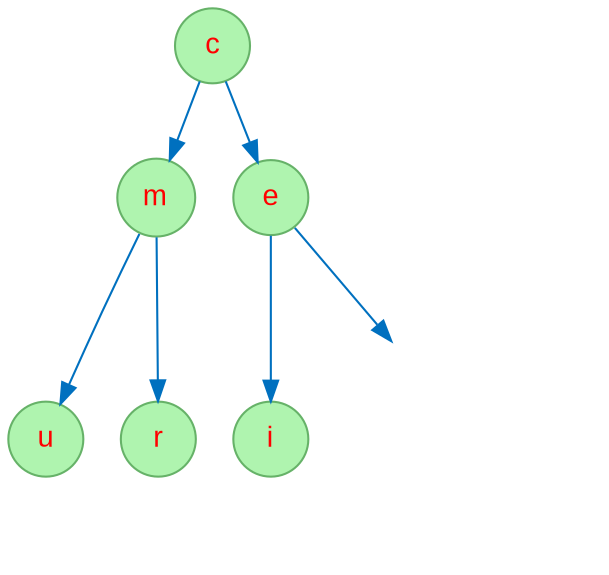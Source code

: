 digraph "Seq-murcie" {
node [fontname="Arial", fontcolor=red, shape=circle, style=filled, color="#66B268", fillcolor="#AFF4AF" ];
edge [color = "#0070BF"];
1721931908 [label="c"];
1721931908 -> 51228289;
51228289 [label="m"];
51228289 -> 2094548358;
2094548358 [label="u"];
51228289 -> 455896770;
455896770 [label="r"];
1721931908 -> 1198108795;
1198108795 [label="e"];
1198108795 -> 511754216;
511754216 [label="i"];
l1198108795 [style=invis];
1198108795 -> l1198108795;
}
